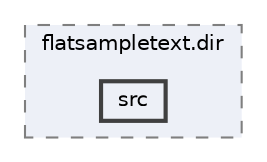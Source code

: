 digraph "flatbuffers/CMakeFiles/flatsampletext.dir/src"
{
 // LATEX_PDF_SIZE
  bgcolor="transparent";
  edge [fontname=Helvetica,fontsize=10,labelfontname=Helvetica,labelfontsize=10];
  node [fontname=Helvetica,fontsize=10,shape=box,height=0.2,width=0.4];
  compound=true
  subgraph clusterdir_67cf93a487e25e47e1772052129e5c7c {
    graph [ bgcolor="#edf0f7", pencolor="grey50", label="flatsampletext.dir", fontname=Helvetica,fontsize=10 style="filled,dashed", URL="dir_67cf93a487e25e47e1772052129e5c7c.html",tooltip=""]
  dir_ec68eac418a50323fd6bce11fa0c766b [label="src", fillcolor="#edf0f7", color="grey25", style="filled,bold", URL="dir_ec68eac418a50323fd6bce11fa0c766b.html",tooltip=""];
  }
}
